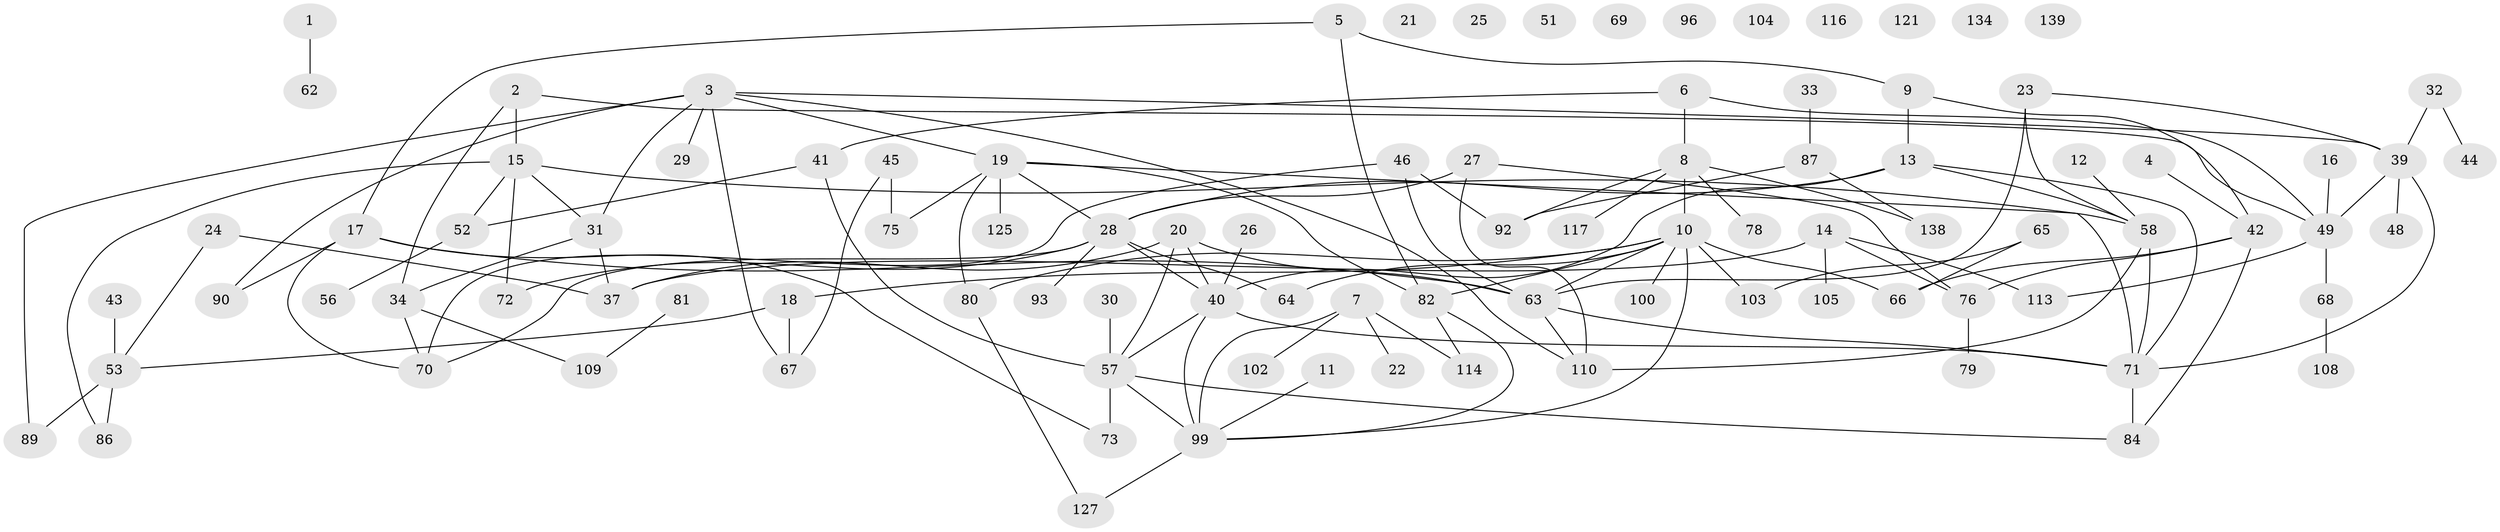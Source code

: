 // original degree distribution, {1: 0.20567375886524822, 3: 0.18439716312056736, 5: 0.05673758865248227, 4: 0.16312056737588654, 2: 0.2765957446808511, 0: 0.07092198581560284, 8: 0.014184397163120567, 6: 0.02127659574468085, 7: 0.0070921985815602835}
// Generated by graph-tools (version 1.1) at 2025/41/03/06/25 10:41:22]
// undirected, 97 vertices, 134 edges
graph export_dot {
graph [start="1"]
  node [color=gray90,style=filled];
  1;
  2 [super="+132"];
  3 [super="+95"];
  4;
  5;
  6 [super="+98"];
  7 [super="+47"];
  8 [super="+60"];
  9;
  10 [super="+119"];
  11;
  12 [super="+36"];
  13 [super="+74"];
  14 [super="+137"];
  15 [super="+88"];
  16;
  17 [super="+101"];
  18 [super="+61"];
  19 [super="+124"];
  20 [super="+55"];
  21;
  22;
  23 [super="+50"];
  24 [super="+136"];
  25;
  26 [super="+83"];
  27;
  28 [super="+38"];
  29;
  30;
  31 [super="+111"];
  32;
  33 [super="+35"];
  34 [super="+59"];
  37 [super="+54"];
  39 [super="+91"];
  40 [super="+97"];
  41;
  42 [super="+77"];
  43 [super="+115"];
  44;
  45;
  46 [super="+120"];
  48;
  49 [super="+130"];
  51;
  52;
  53 [super="+122"];
  56;
  57 [super="+129"];
  58 [super="+85"];
  62 [super="+94"];
  63 [super="+123"];
  64 [super="+118"];
  65 [super="+141"];
  66;
  67 [super="+135"];
  68;
  69;
  70 [super="+133"];
  71 [super="+107"];
  72;
  73 [super="+126"];
  75;
  76;
  78;
  79;
  80;
  81;
  82 [super="+112"];
  84 [super="+140"];
  86;
  87;
  89;
  90 [super="+106"];
  92;
  93;
  96;
  99 [super="+131"];
  100;
  102;
  103;
  104;
  105;
  108;
  109;
  110;
  113;
  114;
  116;
  117;
  121;
  125;
  127 [super="+128"];
  134;
  138;
  139;
  1 -- 62;
  2 -- 49;
  2 -- 15;
  2 -- 34;
  3 -- 89;
  3 -- 110;
  3 -- 39;
  3 -- 90;
  3 -- 29;
  3 -- 31;
  3 -- 67;
  3 -- 19;
  4 -- 42;
  5 -- 9;
  5 -- 17;
  5 -- 82;
  6 -- 8;
  6 -- 49;
  6 -- 41;
  7 -- 22;
  7 -- 102;
  7 -- 114;
  7 -- 99;
  8 -- 10;
  8 -- 92;
  8 -- 138;
  8 -- 117;
  8 -- 78;
  9 -- 42;
  9 -- 13;
  10 -- 63;
  10 -- 100;
  10 -- 64;
  10 -- 66;
  10 -- 99;
  10 -- 103;
  10 -- 80;
  10 -- 82;
  10 -- 18;
  11 -- 99;
  12 -- 58;
  13 -- 28;
  13 -- 58;
  13 -- 71;
  13 -- 40;
  14 -- 76;
  14 -- 105;
  14 -- 113;
  14 -- 37;
  15 -- 58;
  15 -- 72 [weight=2];
  15 -- 86;
  15 -- 52;
  15 -- 31;
  16 -- 49;
  17 -- 63;
  17 -- 70;
  17 -- 90;
  17 -- 73;
  18 -- 67;
  18 -- 53;
  19 -- 82;
  19 -- 80;
  19 -- 71;
  19 -- 75;
  19 -- 28;
  19 -- 125;
  20 -- 37;
  20 -- 63;
  20 -- 57;
  20 -- 40;
  23 -- 58;
  23 -- 39;
  23 -- 63;
  24 -- 37;
  24 -- 53;
  26 -- 40;
  27 -- 76;
  27 -- 110;
  27 -- 28;
  28 -- 64;
  28 -- 70;
  28 -- 40;
  28 -- 72;
  28 -- 93;
  30 -- 57;
  31 -- 34;
  31 -- 37;
  32 -- 44;
  32 -- 39;
  33 -- 87;
  34 -- 70;
  34 -- 109;
  39 -- 48;
  39 -- 49;
  39 -- 71;
  40 -- 71;
  40 -- 57;
  40 -- 99;
  41 -- 52;
  41 -- 57;
  42 -- 76;
  42 -- 66;
  42 -- 84;
  43 -- 53;
  45 -- 75;
  45 -- 67;
  46 -- 70;
  46 -- 63;
  46 -- 92;
  49 -- 68;
  49 -- 113;
  52 -- 56;
  53 -- 89;
  53 -- 86;
  57 -- 99;
  57 -- 84;
  57 -- 73;
  58 -- 71;
  58 -- 110;
  63 -- 110;
  63 -- 71;
  65 -- 66;
  65 -- 103;
  68 -- 108;
  71 -- 84;
  76 -- 79;
  80 -- 127;
  81 -- 109;
  82 -- 114;
  82 -- 99;
  87 -- 92;
  87 -- 138;
  99 -- 127;
}
